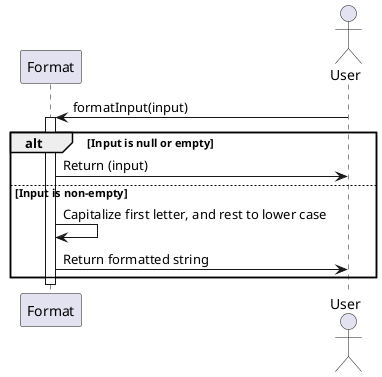 @startuml
'https://plantuml.com/sequence-diagram
participant "Format" as Format

actor User
User -> Format : formatInput(input)
activate Format
alt Input is null or empty
    Format -> User : Return (input)
else Input is non-empty
    Format -> Format: Capitalize first letter, and rest to lower case
    Format -> User : Return formatted string

end
deactivate Format
@enduml